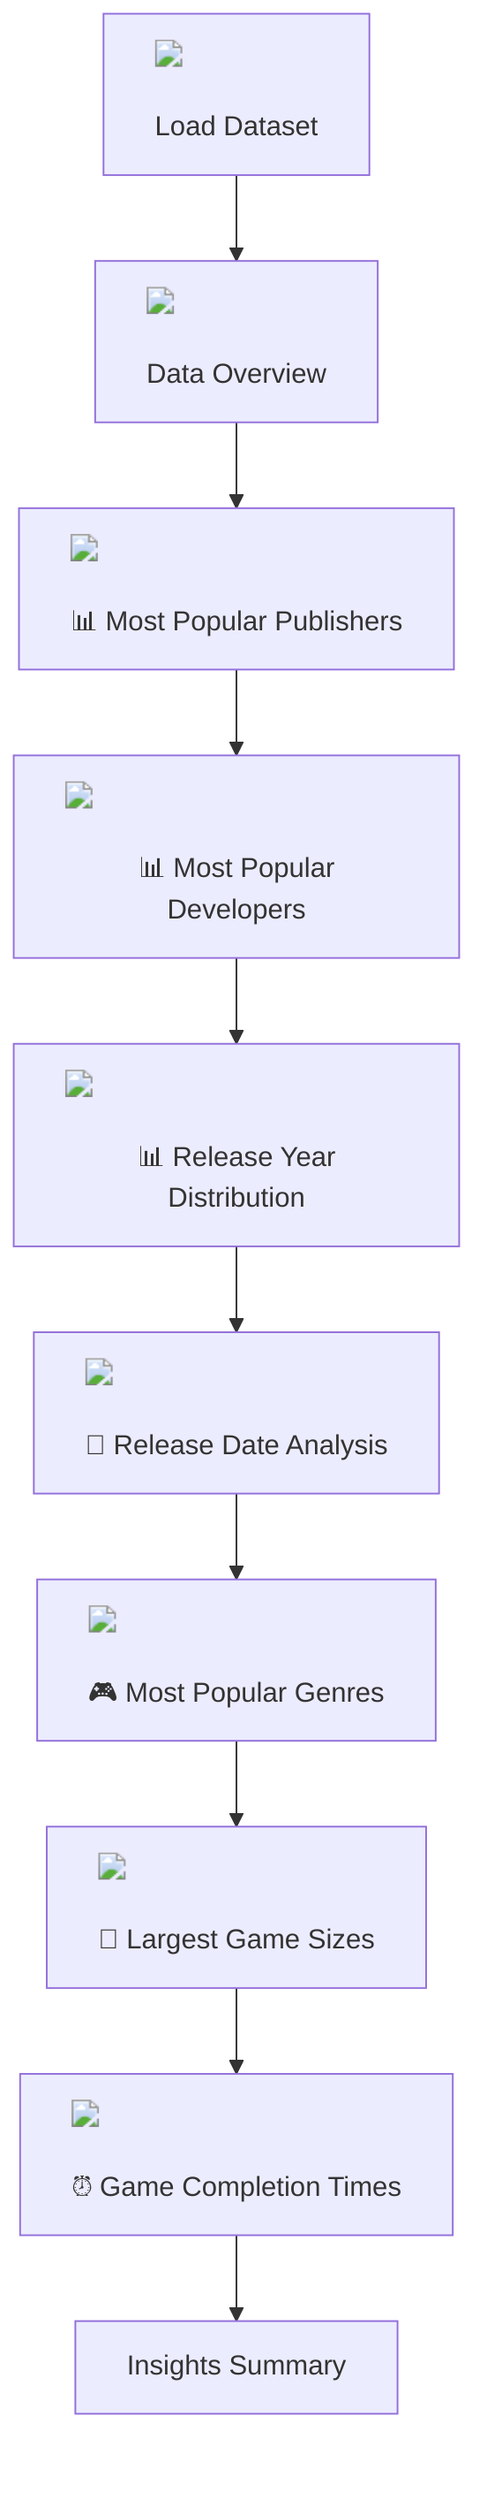 flowchart TD
    A["<img src='file.svg'/> <br/> Load Dataset"] --> B["<img src='table.svg'/> <br/> Data Overview"]
    B --> C["<img src='barplot_template.svg'/> <br/> 📊 Most Popular Publishers"]
    C --> D["<img src='barplot_template.svg'/> <br/> 📊 Most Popular Developers"]
    D --> E["<img src='barplot_template.svg'/> <br/> 📊 Release Year Distribution"]
    E --> F["<img src='scatter_plot_template.svg'/> <br/> 📅 Release Date Analysis"]
    F --> G["<img src='barplot_template.svg'/> <br/> 🎮 Most Popular Genres"]
    G --> H["<img src='barplot_template.svg'/> <br/> 📏 Largest Game Sizes"]
    H --> I["<img src='treemap_template.svg'/> <br/> ⏰ Game Completion Times"]
    I --> J["Insights Summary"]